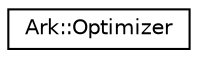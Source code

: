 digraph "Graphical Class Hierarchy"
{
 // INTERACTIVE_SVG=YES
 // LATEX_PDF_SIZE
  edge [fontname="Helvetica",fontsize="10",labelfontname="Helvetica",labelfontsize="10"];
  node [fontname="Helvetica",fontsize="10",shape=record];
  rankdir="LR";
  Node0 [label="Ark::Optimizer",height=0.2,width=0.4,color="black", fillcolor="white", style="filled",URL="$dc/d72/classArk_1_1Optimizer.html",tooltip="The ArkScript AST optimizer."];
}
